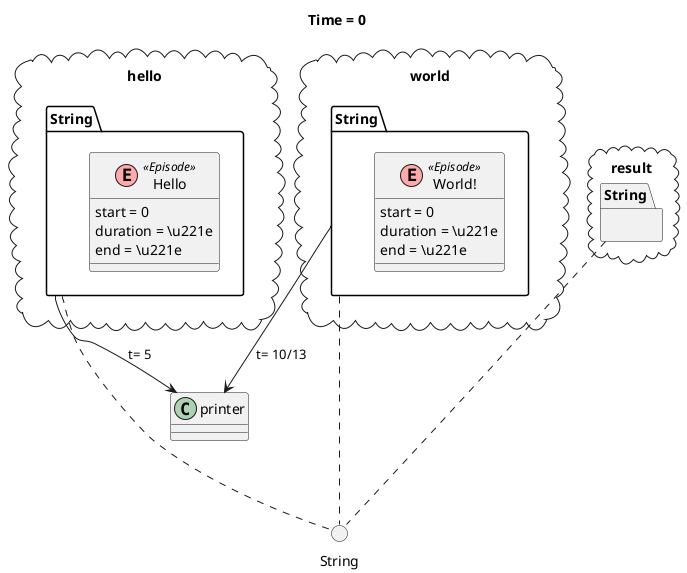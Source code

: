 @startuml
!definelong episode(name,st,dr,en)
class "name" << (E,#FFAAAA) Episode >> {
start = st
duration = dr
end = en
}
!enddefinelong
title Time = 0
mix_interface String
package "hello" <<Cloud>> {
package "hello.String" {
episode("Hello", "0","\u221e","\u221e" )
}
}
hello.String -.- String
package "world" <<Cloud>> {
package "world.String" {
episode("World!", "0","\u221e","\u221e" )
}
}
world.String -.- String
package "result" <<Cloud>> {
package "result.String" {
}
}
result.String -.- String
class "printer"
hello.String --> printer : t= 5
world.String --> printer : t= 10/13
@enduml
